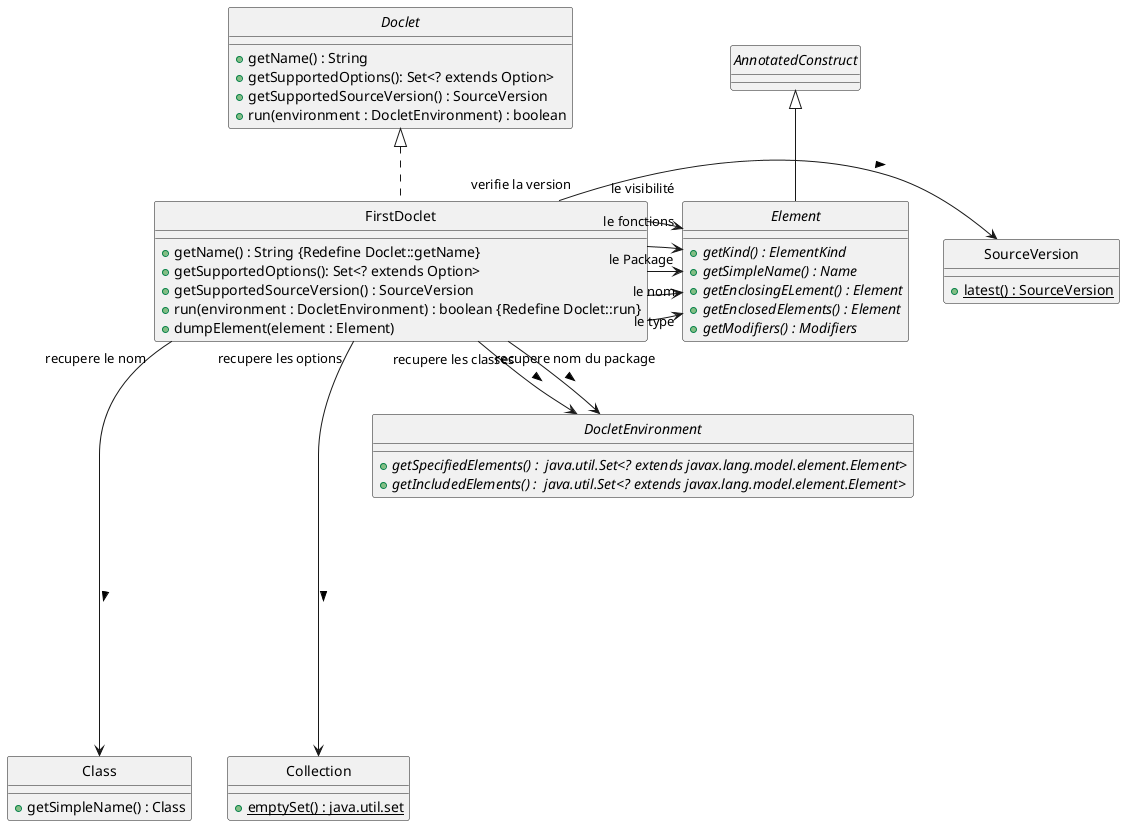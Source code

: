 @startuml
'https://plantuml.com/sequence-diagram

skinparam style strictuml

class FirstDoclet implements Doclet{
    + getName() : String {Redefine Doclet::getName}
    + getSupportedOptions(): Set<? extends Option>
    + getSupportedSourceVersion() : SourceVersion
    + run(environment : DocletEnvironment) : boolean {Redefine Doclet::run}
    + dumpElement(element : Element)
}

interface Doclet{
    + getName() : String
    + getSupportedOptions(): Set<? extends Option>
    + getSupportedSourceVersion() : SourceVersion
    + run(environment : DocletEnvironment) : boolean
}

class Class{
    + getSimpleName() : Class
}

FirstDoclet "recupere le nom" ------> Class : >

class Collection{
    + {static}emptySet() : java.util.set
}

FirstDoclet "recupere les options" ------> Collection : >

enum SourceVersion{
    + {static}latest() : SourceVersion
}

FirstDoclet "verifie la version" -> SourceVersion : >

interface DocletEnvironment{
    + {abstract}getSpecifiedElements() :  java.util.Set<? extends javax.lang.model.element.Element>
    + {abstract}getIncludedElements() :  java.util.Set<? extends javax.lang.model.element.Element>
}

FirstDoclet "recupere nom du package" --> DocletEnvironment : >
FirstDoclet "recupere les classes" --> DocletEnvironment: >


interface Element extends AnnotatedConstruct{
    + {abstract}getKind() : ElementKind
    + {abstract}getSimpleName() : Name
    + {abstract}getEnclosingELement() : Element
    + {abstract}getEnclosedElements() : Element
    + {abstract}getModifiers() : Modifiers
}

FirstDoclet "le type" -> Element
FirstDoclet "le nom" -> Element
FirstDoclet "le Package" -> Element
FirstDoclet "le fonctions" -> Element
FirstDoclet "le visibilité" -> Element


@enduml
